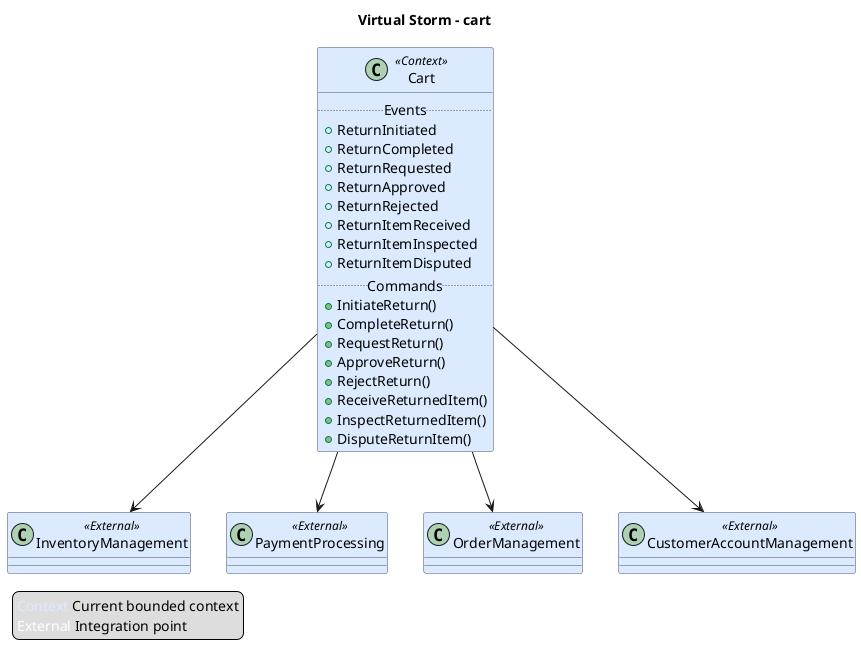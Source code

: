 @startuml
title Virtual Storm – cart
skinparam class {
    BackgroundColor #dbeafe
    BorderColor #4b5563
  }
class Cart <<Context>> {
  .. Events ..
  + ReturnInitiated
  + ReturnCompleted
  + ReturnRequested
  + ReturnApproved
  + ReturnRejected
  + ReturnItemReceived
  + ReturnItemInspected
  + ReturnItemDisputed
  .. Commands ..
  + InitiateReturn()
  + CompleteReturn()
  + RequestReturn()
  + ApproveReturn()
  + RejectReturn()
  + ReceiveReturnedItem()
  + InspectReturnedItem()
  + DisputeReturnItem()
}
class InventoryManagement <<External>>
Cart --> InventoryManagement
class PaymentProcessing <<External>>
Cart --> PaymentProcessing
class OrderManagement <<External>>
Cart --> OrderManagement
class CustomerAccountManagement <<External>>
Cart --> CustomerAccountManagement
legend left
<color:#dbeafe>Context</color> Current bounded context
<color:#ffffff>External</color> Integration point
endlegend
@enduml